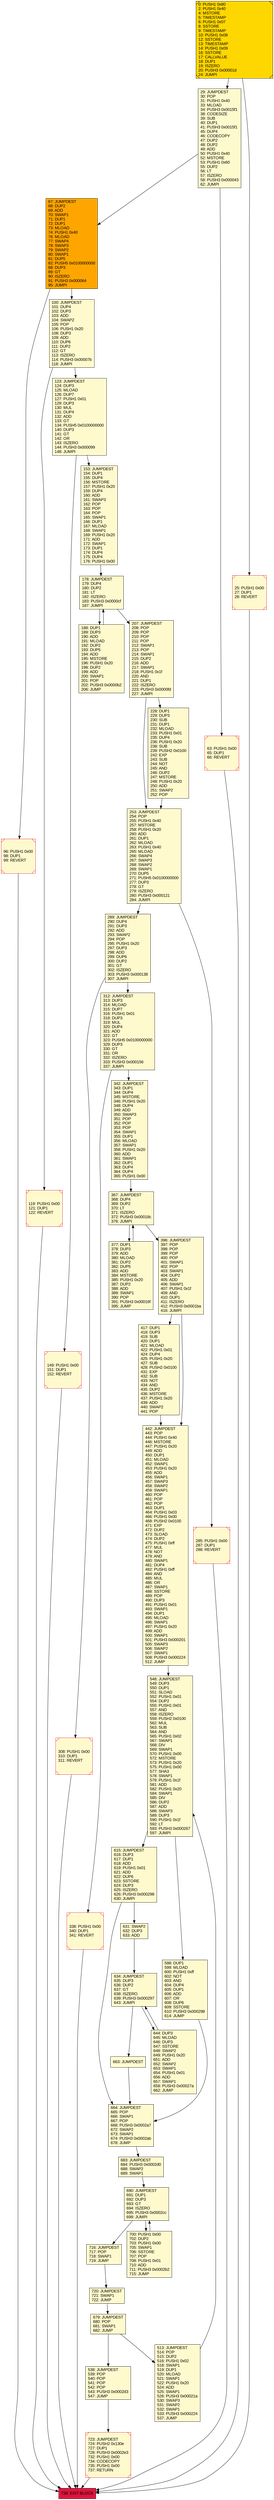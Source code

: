 digraph G {
bgcolor=transparent rankdir=UD;
node [shape=box style=filled color=black fillcolor=white fontname=arial fontcolor=black];
96 [label="96: PUSH1 0x00\l98: DUP1\l99: REVERT\l" fillcolor=lemonchiffon shape=Msquare color=crimson ];
188 [label="188: DUP1\l189: DUP3\l190: ADD\l191: MLOAD\l192: DUP2\l193: DUP5\l194: ADD\l195: MSTORE\l196: PUSH1 0x20\l198: DUP2\l199: ADD\l200: SWAP1\l201: POP\l202: PUSH3 0x0000b2\l206: JUMP\l" fillcolor=lemonchiffon ];
0 [label="0: PUSH1 0x80\l2: PUSH1 0x40\l4: MSTORE\l5: TIMESTAMP\l6: PUSH1 0x07\l8: SSTORE\l9: TIMESTAMP\l10: PUSH1 0x08\l12: SSTORE\l13: TIMESTAMP\l14: PUSH1 0x09\l16: SSTORE\l17: CALLVALUE\l18: DUP1\l19: ISZERO\l20: PUSH3 0x00001d\l24: JUMPI\l" fillcolor=lemonchiffon shape=Msquare fillcolor=gold ];
690 [label="690: JUMPDEST\l691: DUP1\l692: DUP3\l693: GT\l694: ISZERO\l695: PUSH3 0x0002cc\l699: JUMPI\l" fillcolor=lemonchiffon ];
683 [label="683: JUMPDEST\l684: PUSH3 0x0002d0\l688: SWAP2\l689: SWAP1\l" fillcolor=lemonchiffon ];
178 [label="178: JUMPDEST\l179: DUP4\l180: DUP2\l181: LT\l182: ISZERO\l183: PUSH3 0x0000cf\l187: JUMPI\l" fillcolor=lemonchiffon ];
664 [label="664: JUMPDEST\l665: POP\l666: SWAP1\l667: POP\l668: PUSH3 0x0002a7\l672: SWAP2\l673: SWAP1\l674: PUSH3 0x0002ab\l678: JUMP\l" fillcolor=lemonchiffon ];
615 [label="615: JUMPDEST\l616: DUP3\l617: DUP1\l618: ADD\l619: PUSH1 0x01\l621: ADD\l622: DUP6\l623: SSTORE\l624: DUP3\l625: ISZERO\l626: PUSH3 0x000298\l630: JUMPI\l" fillcolor=lemonchiffon ];
598 [label="598: DUP1\l599: MLOAD\l600: PUSH1 0xff\l602: NOT\l603: AND\l604: DUP4\l605: DUP1\l606: ADD\l607: OR\l608: DUP6\l609: SSTORE\l610: PUSH3 0x000298\l614: JUMP\l" fillcolor=lemonchiffon ];
308 [label="308: PUSH1 0x00\l310: DUP1\l311: REVERT\l" fillcolor=lemonchiffon shape=Msquare color=crimson ];
119 [label="119: PUSH1 0x00\l121: DUP1\l122: REVERT\l" fillcolor=lemonchiffon shape=Msquare color=crimson ];
367 [label="367: JUMPDEST\l368: DUP4\l369: DUP2\l370: LT\l371: ISZERO\l372: PUSH3 0x00018c\l376: JUMPI\l" fillcolor=lemonchiffon ];
123 [label="123: JUMPDEST\l124: DUP3\l125: MLOAD\l126: DUP7\l127: PUSH1 0x01\l129: DUP3\l130: MUL\l131: DUP4\l132: ADD\l133: GT\l134: PUSH5 0x0100000000\l140: DUP3\l141: GT\l142: OR\l143: ISZERO\l144: PUSH3 0x000099\l148: JUMPI\l" fillcolor=lemonchiffon ];
207 [label="207: JUMPDEST\l208: POP\l209: POP\l210: POP\l211: POP\l212: SWAP1\l213: POP\l214: SWAP1\l215: DUP2\l216: ADD\l217: SWAP1\l218: PUSH1 0x1f\l220: AND\l221: DUP1\l222: ISZERO\l223: PUSH3 0x0000fd\l227: JUMPI\l" fillcolor=lemonchiffon ];
663 [label="663: JUMPDEST\l" fillcolor=lemonchiffon ];
716 [label="716: JUMPDEST\l717: POP\l718: SWAP1\l719: JUMP\l" fillcolor=lemonchiffon ];
29 [label="29: JUMPDEST\l30: POP\l31: PUSH1 0x40\l33: MLOAD\l34: PUSH3 0x0015f1\l38: CODESIZE\l39: SUB\l40: DUP1\l41: PUSH3 0x0015f1\l45: DUP4\l46: CODECOPY\l47: DUP2\l48: DUP2\l49: ADD\l50: PUSH1 0x40\l52: MSTORE\l53: PUSH1 0x60\l55: DUP2\l56: LT\l57: ISZERO\l58: PUSH3 0x000043\l62: JUMPI\l" fillcolor=lemonchiffon ];
67 [label="67: JUMPDEST\l68: DUP2\l69: ADD\l70: SWAP1\l71: DUP1\l72: DUP1\l73: MLOAD\l74: PUSH1 0x40\l76: MLOAD\l77: SWAP4\l78: SWAP3\l79: SWAP2\l80: SWAP1\l81: DUP5\l82: PUSH5 0x0100000000\l88: DUP3\l89: GT\l90: ISZERO\l91: PUSH3 0x000064\l95: JUMPI\l" fillcolor=orange ];
253 [label="253: JUMPDEST\l254: POP\l255: PUSH1 0x40\l257: MSTORE\l258: PUSH1 0x20\l260: ADD\l261: DUP1\l262: MLOAD\l263: PUSH1 0x40\l265: MLOAD\l266: SWAP4\l267: SWAP3\l268: SWAP2\l269: SWAP1\l270: DUP5\l271: PUSH5 0x0100000000\l277: DUP3\l278: GT\l279: ISZERO\l280: PUSH3 0x000121\l284: JUMPI\l" fillcolor=lemonchiffon ];
63 [label="63: PUSH1 0x00\l65: DUP1\l66: REVERT\l" fillcolor=lemonchiffon shape=Msquare color=crimson ];
738 [label="738: EXIT BLOCK\l" fillcolor=crimson ];
377 [label="377: DUP1\l378: DUP3\l379: ADD\l380: MLOAD\l381: DUP2\l382: DUP5\l383: ADD\l384: MSTORE\l385: PUSH1 0x20\l387: DUP2\l388: ADD\l389: SWAP1\l390: POP\l391: PUSH3 0x00016f\l395: JUMP\l" fillcolor=lemonchiffon ];
720 [label="720: JUMPDEST\l721: SWAP1\l722: JUMP\l" fillcolor=lemonchiffon ];
634 [label="634: JUMPDEST\l635: DUP3\l636: DUP2\l637: GT\l638: ISZERO\l639: PUSH3 0x000297\l643: JUMPI\l" fillcolor=lemonchiffon ];
700 [label="700: PUSH1 0x00\l702: DUP2\l703: PUSH1 0x00\l705: SWAP1\l706: SSTORE\l707: POP\l708: PUSH1 0x01\l710: ADD\l711: PUSH3 0x0002b2\l715: JUMP\l" fillcolor=lemonchiffon ];
538 [label="538: JUMPDEST\l539: POP\l540: POP\l541: POP\l542: POP\l543: PUSH3 0x0002d3\l547: JUMP\l" fillcolor=lemonchiffon ];
548 [label="548: JUMPDEST\l549: DUP3\l550: DUP1\l551: SLOAD\l552: PUSH1 0x01\l554: DUP2\l555: PUSH1 0x01\l557: AND\l558: ISZERO\l559: PUSH2 0x0100\l562: MUL\l563: SUB\l564: AND\l565: PUSH1 0x02\l567: SWAP1\l568: DIV\l569: SWAP1\l570: PUSH1 0x00\l572: MSTORE\l573: PUSH1 0x20\l575: PUSH1 0x00\l577: SHA3\l578: SWAP1\l579: PUSH1 0x1f\l581: ADD\l582: PUSH1 0x20\l584: SWAP1\l585: DIV\l586: DUP2\l587: ADD\l588: SWAP3\l589: DUP3\l590: PUSH1 0x1f\l592: LT\l593: PUSH3 0x000267\l597: JUMPI\l" fillcolor=lemonchiffon ];
417 [label="417: DUP1\l418: DUP3\l419: SUB\l420: DUP1\l421: MLOAD\l422: PUSH1 0x01\l424: DUP4\l425: PUSH1 0x20\l427: SUB\l428: PUSH2 0x0100\l431: EXP\l432: SUB\l433: NOT\l434: AND\l435: DUP2\l436: MSTORE\l437: PUSH1 0x20\l439: ADD\l440: SWAP2\l441: POP\l" fillcolor=lemonchiffon ];
312 [label="312: JUMPDEST\l313: DUP3\l314: MLOAD\l315: DUP7\l316: PUSH1 0x01\l318: DUP3\l319: MUL\l320: DUP4\l321: ADD\l322: GT\l323: PUSH5 0x0100000000\l329: DUP3\l330: GT\l331: OR\l332: ISZERO\l333: PUSH3 0x000156\l337: JUMPI\l" fillcolor=lemonchiffon ];
513 [label="513: JUMPDEST\l514: POP\l515: DUP2\l516: PUSH1 0x02\l518: SWAP1\l519: DUP1\l520: MLOAD\l521: SWAP1\l522: PUSH1 0x20\l524: ADD\l525: SWAP1\l526: PUSH3 0x00021a\l530: SWAP3\l531: SWAP2\l532: SWAP1\l533: PUSH3 0x000224\l537: JUMP\l" fillcolor=lemonchiffon ];
723 [label="723: JUMPDEST\l724: PUSH2 0x130e\l727: DUP1\l728: PUSH3 0x0002e3\l732: PUSH1 0x00\l734: CODECOPY\l735: PUSH1 0x00\l737: RETURN\l" fillcolor=lemonchiffon shape=Msquare color=crimson ];
289 [label="289: JUMPDEST\l290: DUP4\l291: DUP3\l292: ADD\l293: SWAP2\l294: POP\l295: PUSH1 0x20\l297: DUP3\l298: ADD\l299: DUP6\l300: DUP2\l301: GT\l302: ISZERO\l303: PUSH3 0x000138\l307: JUMPI\l" fillcolor=lemonchiffon ];
228 [label="228: DUP1\l229: DUP3\l230: SUB\l231: DUP1\l232: MLOAD\l233: PUSH1 0x01\l235: DUP4\l236: PUSH1 0x20\l238: SUB\l239: PUSH2 0x0100\l242: EXP\l243: SUB\l244: NOT\l245: AND\l246: DUP2\l247: MSTORE\l248: PUSH1 0x20\l250: ADD\l251: SWAP2\l252: POP\l" fillcolor=lemonchiffon ];
338 [label="338: PUSH1 0x00\l340: DUP1\l341: REVERT\l" fillcolor=lemonchiffon shape=Msquare color=crimson ];
149 [label="149: PUSH1 0x00\l151: DUP1\l152: REVERT\l" fillcolor=lemonchiffon shape=Msquare color=crimson ];
631 [label="631: SWAP2\l632: DUP3\l633: ADD\l" fillcolor=lemonchiffon ];
100 [label="100: JUMPDEST\l101: DUP4\l102: DUP3\l103: ADD\l104: SWAP2\l105: POP\l106: PUSH1 0x20\l108: DUP3\l109: ADD\l110: DUP6\l111: DUP2\l112: GT\l113: ISZERO\l114: PUSH3 0x00007b\l118: JUMPI\l" fillcolor=lemonchiffon ];
153 [label="153: JUMPDEST\l154: DUP1\l155: DUP4\l156: MSTORE\l157: PUSH1 0x20\l159: DUP4\l160: ADD\l161: SWAP3\l162: POP\l163: POP\l164: POP\l165: SWAP1\l166: DUP1\l167: MLOAD\l168: SWAP1\l169: PUSH1 0x20\l171: ADD\l172: SWAP1\l173: DUP1\l174: DUP4\l175: DUP4\l176: PUSH1 0x00\l" fillcolor=lemonchiffon ];
644 [label="644: DUP3\l645: MLOAD\l646: DUP3\l647: SSTORE\l648: SWAP2\l649: PUSH1 0x20\l651: ADD\l652: SWAP2\l653: SWAP1\l654: PUSH1 0x01\l656: ADD\l657: SWAP1\l658: PUSH3 0x00027a\l662: JUMP\l" fillcolor=lemonchiffon ];
679 [label="679: JUMPDEST\l680: POP\l681: SWAP1\l682: JUMP\l" fillcolor=lemonchiffon ];
25 [label="25: PUSH1 0x00\l27: DUP1\l28: REVERT\l" fillcolor=lemonchiffon shape=Msquare color=crimson ];
342 [label="342: JUMPDEST\l343: DUP1\l344: DUP4\l345: MSTORE\l346: PUSH1 0x20\l348: DUP4\l349: ADD\l350: SWAP3\l351: POP\l352: POP\l353: POP\l354: SWAP1\l355: DUP1\l356: MLOAD\l357: SWAP1\l358: PUSH1 0x20\l360: ADD\l361: SWAP1\l362: DUP1\l363: DUP4\l364: DUP4\l365: PUSH1 0x00\l" fillcolor=lemonchiffon ];
396 [label="396: JUMPDEST\l397: POP\l398: POP\l399: POP\l400: POP\l401: SWAP1\l402: POP\l403: SWAP1\l404: DUP2\l405: ADD\l406: SWAP1\l407: PUSH1 0x1f\l409: AND\l410: DUP1\l411: ISZERO\l412: PUSH3 0x0001ba\l416: JUMPI\l" fillcolor=lemonchiffon ];
285 [label="285: PUSH1 0x00\l287: DUP1\l288: REVERT\l" fillcolor=lemonchiffon shape=Msquare color=crimson ];
442 [label="442: JUMPDEST\l443: POP\l444: PUSH1 0x40\l446: MSTORE\l447: PUSH1 0x20\l449: ADD\l450: DUP1\l451: MLOAD\l452: SWAP1\l453: PUSH1 0x20\l455: ADD\l456: SWAP1\l457: SWAP3\l458: SWAP2\l459: SWAP1\l460: POP\l461: POP\l462: POP\l463: DUP1\l464: PUSH1 0x03\l466: PUSH1 0x00\l468: PUSH2 0x0100\l471: EXP\l472: DUP2\l473: SLOAD\l474: DUP2\l475: PUSH1 0xff\l477: MUL\l478: NOT\l479: AND\l480: SWAP1\l481: DUP4\l482: PUSH1 0xff\l484: AND\l485: MUL\l486: OR\l487: SWAP1\l488: SSTORE\l489: POP\l490: DUP3\l491: PUSH1 0x01\l493: SWAP1\l494: DUP1\l495: MLOAD\l496: SWAP1\l497: PUSH1 0x20\l499: ADD\l500: SWAP1\l501: PUSH3 0x000201\l505: SWAP3\l506: SWAP2\l507: SWAP1\l508: PUSH3 0x000224\l512: JUMP\l" fillcolor=lemonchiffon ];
29 -> 67;
289 -> 312;
207 -> 253;
664 -> 683;
723 -> 738;
178 -> 207;
338 -> 738;
631 -> 634;
720 -> 679;
663 -> 664;
690 -> 716;
0 -> 29;
417 -> 442;
67 -> 96;
312 -> 338;
253 -> 285;
96 -> 738;
100 -> 119;
67 -> 100;
123 -> 149;
342 -> 367;
690 -> 700;
700 -> 690;
367 -> 377;
377 -> 367;
119 -> 738;
634 -> 663;
683 -> 690;
29 -> 63;
513 -> 548;
396 -> 442;
178 -> 188;
188 -> 178;
538 -> 723;
396 -> 417;
679 -> 538;
634 -> 644;
644 -> 634;
442 -> 548;
149 -> 738;
312 -> 342;
25 -> 738;
598 -> 664;
679 -> 513;
285 -> 738;
615 -> 664;
615 -> 631;
100 -> 123;
123 -> 153;
367 -> 396;
0 -> 25;
228 -> 253;
253 -> 289;
207 -> 228;
308 -> 738;
548 -> 615;
716 -> 720;
289 -> 308;
63 -> 738;
548 -> 598;
153 -> 178;
}